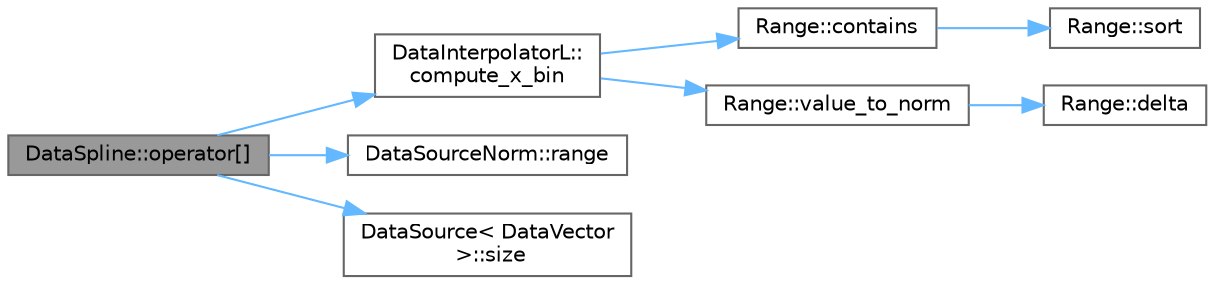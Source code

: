 digraph "DataSpline::operator[]"
{
 // LATEX_PDF_SIZE
  bgcolor="transparent";
  edge [fontname=Helvetica,fontsize=10,labelfontname=Helvetica,labelfontsize=10];
  node [fontname=Helvetica,fontsize=10,shape=box,height=0.2,width=0.4];
  rankdir="LR";
  Node1 [label="DataSpline::operator[]",height=0.2,width=0.4,color="gray40", fillcolor="grey60", style="filled", fontcolor="black",tooltip="Return a data point."];
  Node1 -> Node2 [color="steelblue1",style="solid"];
  Node2 [label="DataInterpolatorL::\lcompute_x_bin",height=0.2,width=0.4,color="grey40", fillcolor="white", style="filled",URL="$class_data_interpolator_l.html#ac73039841439c687f8f0cb780dcbe7bc",tooltip=" "];
  Node2 -> Node3 [color="steelblue1",style="solid"];
  Node3 [label="Range::contains",height=0.2,width=0.4,color="grey40", fillcolor="white", style="filled",URL="$class_range.html#a7a16ab26de4ed1768feeb371158058f9",tooltip="Check a given value is inside of the range."];
  Node3 -> Node4 [color="steelblue1",style="solid"];
  Node4 [label="Range::sort",height=0.2,width=0.4,color="grey40", fillcolor="white", style="filled",URL="$class_range.html#a9d209e3381cbe41f9fd5868ed9d291da",tooltip="Ensure the range limits are in the correcdt order, i.e. lower < higher."];
  Node2 -> Node5 [color="steelblue1",style="solid"];
  Node5 [label="Range::value_to_norm",height=0.2,width=0.4,color="grey40", fillcolor="white", style="filled",URL="$class_range.html#a3326d0ef82f3cadb994a9fac09a54d20",tooltip="Map a given value to a normalized number."];
  Node5 -> Node6 [color="steelblue1",style="solid"];
  Node6 [label="Range::delta",height=0.2,width=0.4,color="grey40", fillcolor="white", style="filled",URL="$class_range.html#a8d1c62e78301ad810b021da05ce8a59a",tooltip="Return the difference between the higher and the lower limits."];
  Node1 -> Node7 [color="steelblue1",style="solid"];
  Node7 [label="DataSourceNorm::range",height=0.2,width=0.4,color="grey40", fillcolor="white", style="filled",URL="$class_data_source_norm.html#a783cda59fbe99f223bae998f223aaf83",tooltip="Return the range of the DataNorm data point."];
  Node1 -> Node8 [color="steelblue1",style="solid"];
  Node8 [label="DataSource\< DataVector\l \>::size",height=0.2,width=0.4,color="grey40", fillcolor="white", style="filled",URL="$class_data_source.html#a5ddf3f13b4ab2884c950b0f7adfdfec0",tooltip="Return the number of data points in the data source."];
}

